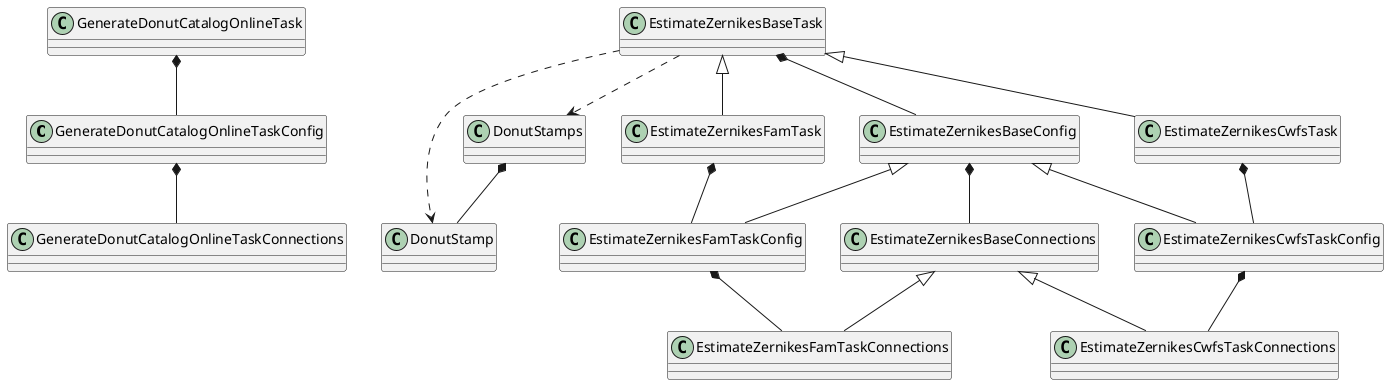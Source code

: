 @startuml
GenerateDonutCatalogOnlineTaskConfig *-- GenerateDonutCatalogOnlineTaskConnections
GenerateDonutCatalogOnlineTask *-- GenerateDonutCatalogOnlineTaskConfig
DonutStamps *-- DonutStamp
EstimateZernikesBaseTask ..> DonutStamps
EstimateZernikesBaseTask ..> DonutStamp
EstimateZernikesBaseConfig *-- EstimateZernikesBaseConnections
EstimateZernikesBaseTask *-- EstimateZernikesBaseConfig
EstimateZernikesBaseConnections <|-- EstimateZernikesFamTaskConnections
EstimateZernikesBaseConfig <|-- EstimateZernikesFamTaskConfig
EstimateZernikesBaseTask <|-- EstimateZernikesFamTask
EstimateZernikesFamTaskConfig *-- EstimateZernikesFamTaskConnections
EstimateZernikesFamTask *-- EstimateZernikesFamTaskConfig
EstimateZernikesBaseConnections <|-- EstimateZernikesCwfsTaskConnections
EstimateZernikesBaseConfig <|-- EstimateZernikesCwfsTaskConfig
EstimateZernikesBaseTask <|-- EstimateZernikesCwfsTask
EstimateZernikesCwfsTaskConfig *-- EstimateZernikesCwfsTaskConnections
EstimateZernikesCwfsTask *-- EstimateZernikesCwfsTaskConfig
@enduml
